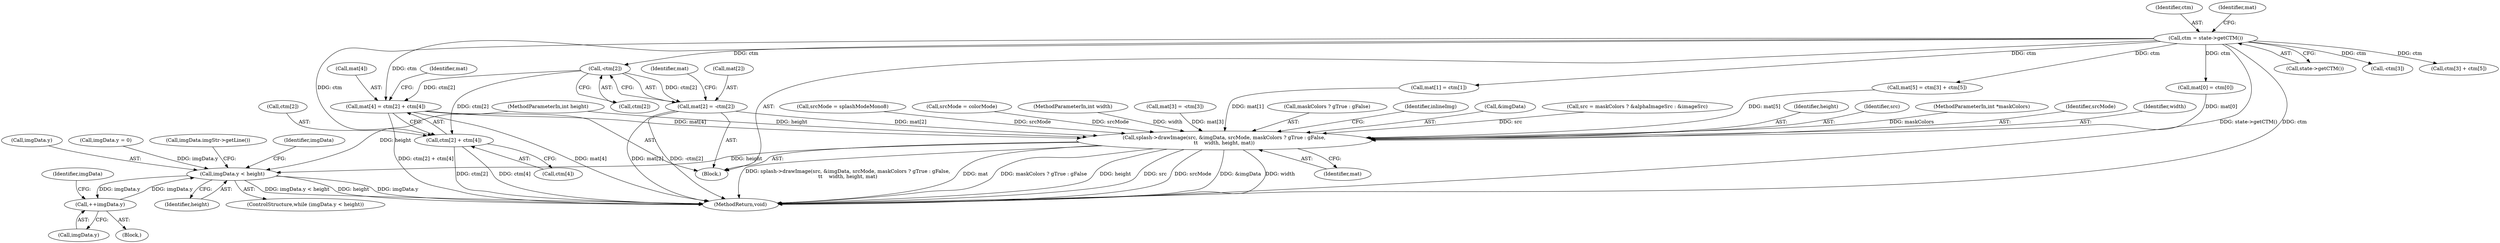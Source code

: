 digraph "0_poppler_7b2d314a61fd0e12f47c62996cb49ec0d1ba747a_10@pointer" {
"1000142" [label="(Call,-ctm[2])"];
"1000121" [label="(Call,ctm = state->getCTM())"];
"1000138" [label="(Call,mat[2] = -ctm[2])"];
"1000534" [label="(Call,splash->drawImage(src, &imgData, srcMode, maskColors ? gTrue : gFalse,\n\t\t    width, height, mat))"];
"1000550" [label="(Call,imgData.y < height)"];
"1000557" [label="(Call,++imgData.y)"];
"1000154" [label="(Call,mat[4] = ctm[2] + ctm[4])"];
"1000158" [label="(Call,ctm[2] + ctm[4])"];
"1000556" [label="(Call,imgData.imgStr->getLine())"];
"1000142" [label="(Call,-ctm[2])"];
"1000109" [label="(Block,)"];
"1000558" [label="(Call,imgData.y)"];
"1000563" [label="(Identifier,imgData)"];
"1000138" [label="(Call,mat[2] = -ctm[2])"];
"1000539" [label="(Call,maskColors ? gTrue : gFalse)"];
"1000547" [label="(Identifier,inlineImg)"];
"1000545" [label="(Identifier,mat)"];
"1000557" [label="(Call,++imgData.y)"];
"1000167" [label="(Identifier,mat)"];
"1000554" [label="(Identifier,height)"];
"1000551" [label="(Call,imgData.y)"];
"1000569" [label="(MethodReturn,void)"];
"1000526" [label="(Call,src = maskColors ? &alphaImageSrc : &imageSrc)"];
"1000124" [label="(Call,mat[0] = ctm[0])"];
"1000534" [label="(Call,splash->drawImage(src, &imgData, srcMode, maskColors ? gTrue : gFalse,\n\t\t    width, height, mat))"];
"1000123" [label="(Call,state->getCTM())"];
"1000555" [label="(Block,)"];
"1000536" [label="(Call,&imgData)"];
"1000208" [label="(Call,imgData.y = 0)"];
"1000552" [label="(Identifier,imgData)"];
"1000131" [label="(Call,mat[1] = ctm[1])"];
"1000150" [label="(Call,-ctm[3])"];
"1000159" [label="(Call,ctm[2])"];
"1000550" [label="(Call,imgData.y < height)"];
"1000165" [label="(Call,mat[5] = ctm[3] + ctm[5])"];
"1000158" [label="(Call,ctm[2] + ctm[4])"];
"1000544" [label="(Identifier,height)"];
"1000535" [label="(Identifier,src)"];
"1000107" [label="(MethodParameterIn,int *maskColors)"];
"1000538" [label="(Identifier,srcMode)"];
"1000543" [label="(Identifier,width)"];
"1000518" [label="(Call,srcMode = splashModeMono8)"];
"1000148" [label="(Identifier,mat)"];
"1000139" [label="(Call,mat[2])"];
"1000122" [label="(Identifier,ctm)"];
"1000154" [label="(Call,mat[4] = ctm[2] + ctm[4])"];
"1000143" [label="(Call,ctm[2])"];
"1000169" [label="(Call,ctm[3] + ctm[5])"];
"1000523" [label="(Call,srcMode = colorMode)"];
"1000549" [label="(ControlStructure,while (imgData.y < height))"];
"1000155" [label="(Call,mat[4])"];
"1000126" [label="(Identifier,mat)"];
"1000104" [label="(MethodParameterIn,int width)"];
"1000146" [label="(Call,mat[3] = -ctm[3])"];
"1000162" [label="(Call,ctm[4])"];
"1000105" [label="(MethodParameterIn,int height)"];
"1000121" [label="(Call,ctm = state->getCTM())"];
"1000142" -> "1000138"  [label="AST: "];
"1000142" -> "1000143"  [label="CFG: "];
"1000143" -> "1000142"  [label="AST: "];
"1000138" -> "1000142"  [label="CFG: "];
"1000142" -> "1000138"  [label="DDG: ctm[2]"];
"1000121" -> "1000142"  [label="DDG: ctm"];
"1000142" -> "1000154"  [label="DDG: ctm[2]"];
"1000142" -> "1000158"  [label="DDG: ctm[2]"];
"1000121" -> "1000109"  [label="AST: "];
"1000121" -> "1000123"  [label="CFG: "];
"1000122" -> "1000121"  [label="AST: "];
"1000123" -> "1000121"  [label="AST: "];
"1000126" -> "1000121"  [label="CFG: "];
"1000121" -> "1000569"  [label="DDG: state->getCTM()"];
"1000121" -> "1000569"  [label="DDG: ctm"];
"1000121" -> "1000124"  [label="DDG: ctm"];
"1000121" -> "1000131"  [label="DDG: ctm"];
"1000121" -> "1000150"  [label="DDG: ctm"];
"1000121" -> "1000154"  [label="DDG: ctm"];
"1000121" -> "1000158"  [label="DDG: ctm"];
"1000121" -> "1000165"  [label="DDG: ctm"];
"1000121" -> "1000169"  [label="DDG: ctm"];
"1000138" -> "1000109"  [label="AST: "];
"1000139" -> "1000138"  [label="AST: "];
"1000148" -> "1000138"  [label="CFG: "];
"1000138" -> "1000569"  [label="DDG: -ctm[2]"];
"1000138" -> "1000569"  [label="DDG: mat[2]"];
"1000138" -> "1000534"  [label="DDG: mat[2]"];
"1000534" -> "1000109"  [label="AST: "];
"1000534" -> "1000545"  [label="CFG: "];
"1000535" -> "1000534"  [label="AST: "];
"1000536" -> "1000534"  [label="AST: "];
"1000538" -> "1000534"  [label="AST: "];
"1000539" -> "1000534"  [label="AST: "];
"1000543" -> "1000534"  [label="AST: "];
"1000544" -> "1000534"  [label="AST: "];
"1000545" -> "1000534"  [label="AST: "];
"1000547" -> "1000534"  [label="CFG: "];
"1000534" -> "1000569"  [label="DDG: &imgData"];
"1000534" -> "1000569"  [label="DDG: width"];
"1000534" -> "1000569"  [label="DDG: splash->drawImage(src, &imgData, srcMode, maskColors ? gTrue : gFalse,\n\t\t    width, height, mat)"];
"1000534" -> "1000569"  [label="DDG: mat"];
"1000534" -> "1000569"  [label="DDG: maskColors ? gTrue : gFalse"];
"1000534" -> "1000569"  [label="DDG: height"];
"1000534" -> "1000569"  [label="DDG: src"];
"1000534" -> "1000569"  [label="DDG: srcMode"];
"1000526" -> "1000534"  [label="DDG: src"];
"1000523" -> "1000534"  [label="DDG: srcMode"];
"1000518" -> "1000534"  [label="DDG: srcMode"];
"1000107" -> "1000534"  [label="DDG: maskColors"];
"1000104" -> "1000534"  [label="DDG: width"];
"1000105" -> "1000534"  [label="DDG: height"];
"1000124" -> "1000534"  [label="DDG: mat[0]"];
"1000165" -> "1000534"  [label="DDG: mat[5]"];
"1000154" -> "1000534"  [label="DDG: mat[4]"];
"1000146" -> "1000534"  [label="DDG: mat[3]"];
"1000131" -> "1000534"  [label="DDG: mat[1]"];
"1000534" -> "1000550"  [label="DDG: height"];
"1000550" -> "1000549"  [label="AST: "];
"1000550" -> "1000554"  [label="CFG: "];
"1000551" -> "1000550"  [label="AST: "];
"1000554" -> "1000550"  [label="AST: "];
"1000556" -> "1000550"  [label="CFG: "];
"1000563" -> "1000550"  [label="CFG: "];
"1000550" -> "1000569"  [label="DDG: imgData.y < height"];
"1000550" -> "1000569"  [label="DDG: height"];
"1000550" -> "1000569"  [label="DDG: imgData.y"];
"1000208" -> "1000550"  [label="DDG: imgData.y"];
"1000557" -> "1000550"  [label="DDG: imgData.y"];
"1000105" -> "1000550"  [label="DDG: height"];
"1000550" -> "1000557"  [label="DDG: imgData.y"];
"1000557" -> "1000555"  [label="AST: "];
"1000557" -> "1000558"  [label="CFG: "];
"1000558" -> "1000557"  [label="AST: "];
"1000552" -> "1000557"  [label="CFG: "];
"1000154" -> "1000109"  [label="AST: "];
"1000154" -> "1000158"  [label="CFG: "];
"1000155" -> "1000154"  [label="AST: "];
"1000158" -> "1000154"  [label="AST: "];
"1000167" -> "1000154"  [label="CFG: "];
"1000154" -> "1000569"  [label="DDG: mat[4]"];
"1000154" -> "1000569"  [label="DDG: ctm[2] + ctm[4]"];
"1000158" -> "1000162"  [label="CFG: "];
"1000159" -> "1000158"  [label="AST: "];
"1000162" -> "1000158"  [label="AST: "];
"1000158" -> "1000569"  [label="DDG: ctm[2]"];
"1000158" -> "1000569"  [label="DDG: ctm[4]"];
}
